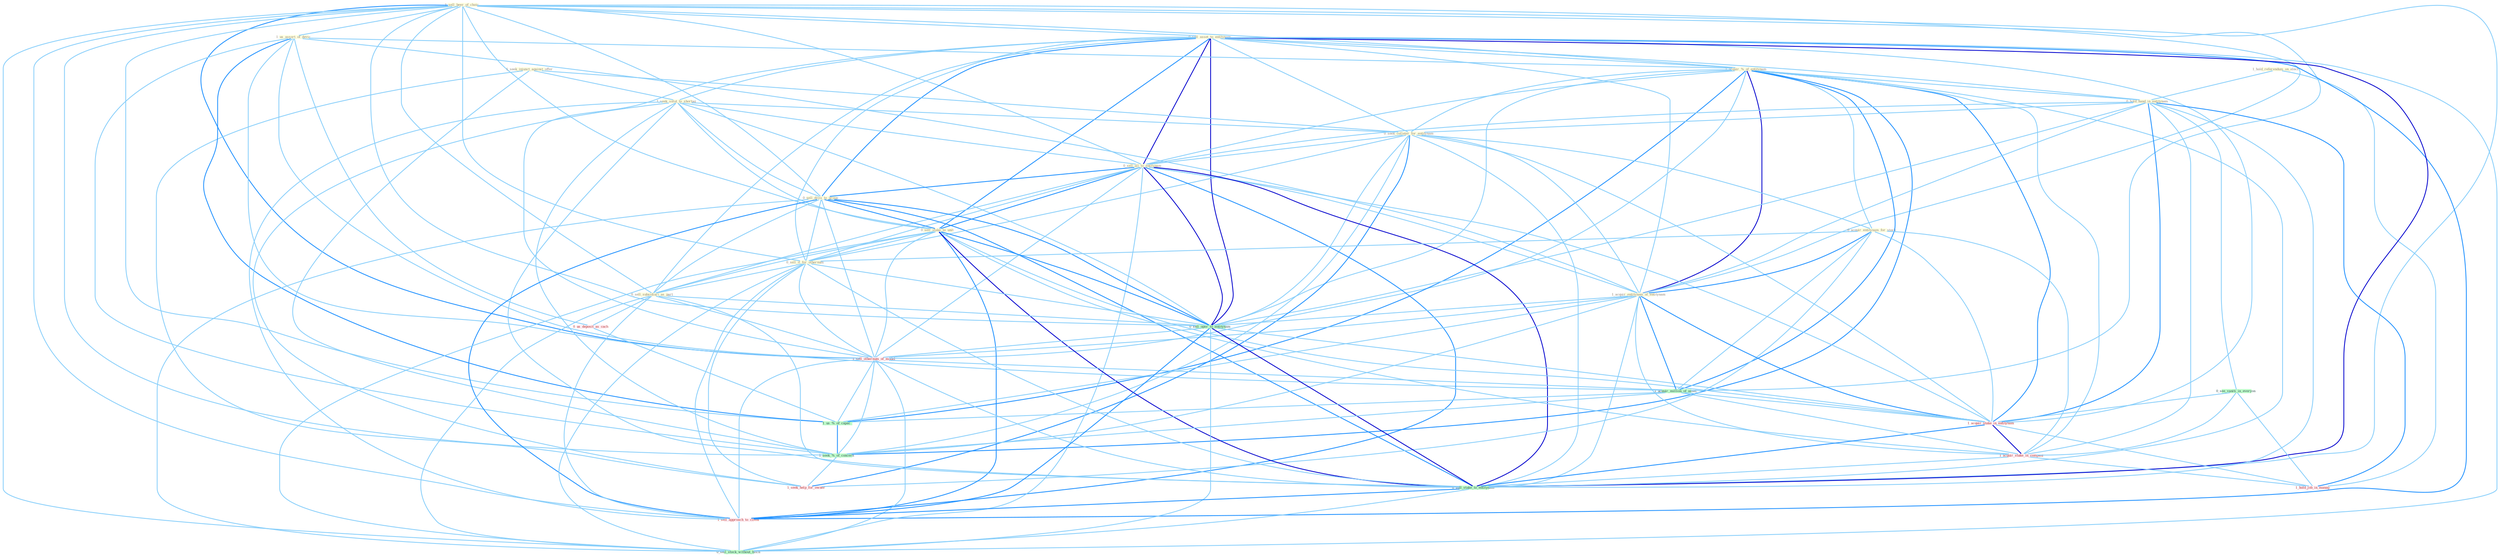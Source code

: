 Graph G{ 
    node
    [shape=polygon,style=filled,width=.5,height=.06,color="#BDFCC9",fixedsize=true,fontsize=4,
    fontcolor="#2f4f4f"];
    {node
    [color="#ffffe0", fontcolor="#8b7d6b"] "1_sell_beer_of_choic " "1_hold_referendum_on_elect " "0_sell_asset_to_entitynam " "1_seek_injunct_against_offer " "1_us_assort_of_devic " "1_acquir_%_of_entitynam " "1_seek_solut_to_shortag " "0_hold_hand_in_entitynam " "0_seek_collater_for_entitynam " "0_sell_all_to_entitynam " "0_sell_divis_to_group " "0_acquir_entitynam_for_stock " "0_sell_stake_to_unit " "0_sell_it_for_othernum " "1_acquir_entitynam_of_entitynam " "0_sell_subsidiari_as_part "}
{node [color="#fff0f5", fontcolor="#b22222"] "1_sell_othernum_of_model " "0_us_deposit_as_cach " "1_acquir_stake_in_entitynam " "1_acquir_stake_in_compani " "1_sell_approach_to_client " "1_hold_job_in_manag " "1_seek_help_for_owner "}
edge [color="#B0E2FF"];

	"1_sell_beer_of_choic " -- "0_sell_asset_to_entitynam " [w="1", color="#87cefa" ];
	"1_sell_beer_of_choic " -- "1_us_assort_of_devic " [w="1", color="#87cefa" ];
	"1_sell_beer_of_choic " -- "1_acquir_%_of_entitynam " [w="1", color="#87cefa" ];
	"1_sell_beer_of_choic " -- "0_sell_all_to_entitynam " [w="1", color="#87cefa" ];
	"1_sell_beer_of_choic " -- "0_sell_divis_to_group " [w="1", color="#87cefa" ];
	"1_sell_beer_of_choic " -- "0_sell_stake_to_unit " [w="1", color="#87cefa" ];
	"1_sell_beer_of_choic " -- "0_sell_it_for_othernum " [w="1", color="#87cefa" ];
	"1_sell_beer_of_choic " -- "1_acquir_entitynam_of_entitynam " [w="1", color="#87cefa" ];
	"1_sell_beer_of_choic " -- "0_sell_subsidiari_as_part " [w="1", color="#87cefa" ];
	"1_sell_beer_of_choic " -- "0_sell_oper_to_entitynam " [w="1", color="#87cefa" ];
	"1_sell_beer_of_choic " -- "1_sell_othernum_of_model " [w="2", color="#1e90ff" , len=0.8];
	"1_sell_beer_of_choic " -- "1_acquir_million_of_asset " [w="1", color="#87cefa" ];
	"1_sell_beer_of_choic " -- "0_sell_stake_to_entitynam " [w="1", color="#87cefa" ];
	"1_sell_beer_of_choic " -- "1_us_%_of_capac " [w="1", color="#87cefa" ];
	"1_sell_beer_of_choic " -- "1_sell_approach_to_client " [w="1", color="#87cefa" ];
	"1_sell_beer_of_choic " -- "0_sell_stock_without_hitch " [w="1", color="#87cefa" ];
	"1_sell_beer_of_choic " -- "1_seek_%_of_concern " [w="1", color="#87cefa" ];
	"1_hold_referendum_on_elect " -- "0_hold_hand_in_entitynam " [w="1", color="#87cefa" ];
	"1_hold_referendum_on_elect " -- "1_hold_job_in_manag " [w="1", color="#87cefa" ];
	"0_sell_asset_to_entitynam " -- "1_acquir_%_of_entitynam " [w="1", color="#87cefa" ];
	"0_sell_asset_to_entitynam " -- "1_seek_solut_to_shortag " [w="1", color="#87cefa" ];
	"0_sell_asset_to_entitynam " -- "0_hold_hand_in_entitynam " [w="1", color="#87cefa" ];
	"0_sell_asset_to_entitynam " -- "0_seek_collater_for_entitynam " [w="1", color="#87cefa" ];
	"0_sell_asset_to_entitynam " -- "0_sell_all_to_entitynam " [w="3", color="#0000cd" , len=0.6];
	"0_sell_asset_to_entitynam " -- "0_sell_divis_to_group " [w="2", color="#1e90ff" , len=0.8];
	"0_sell_asset_to_entitynam " -- "0_sell_stake_to_unit " [w="2", color="#1e90ff" , len=0.8];
	"0_sell_asset_to_entitynam " -- "0_sell_it_for_othernum " [w="1", color="#87cefa" ];
	"0_sell_asset_to_entitynam " -- "1_acquir_entitynam_of_entitynam " [w="1", color="#87cefa" ];
	"0_sell_asset_to_entitynam " -- "0_sell_subsidiari_as_part " [w="1", color="#87cefa" ];
	"0_sell_asset_to_entitynam " -- "0_sell_oper_to_entitynam " [w="3", color="#0000cd" , len=0.6];
	"0_sell_asset_to_entitynam " -- "1_sell_othernum_of_model " [w="1", color="#87cefa" ];
	"0_sell_asset_to_entitynam " -- "1_acquir_stake_in_entitynam " [w="1", color="#87cefa" ];
	"0_sell_asset_to_entitynam " -- "0_sell_stake_to_entitynam " [w="3", color="#0000cd" , len=0.6];
	"0_sell_asset_to_entitynam " -- "1_sell_approach_to_client " [w="2", color="#1e90ff" , len=0.8];
	"0_sell_asset_to_entitynam " -- "0_sell_stock_without_hitch " [w="1", color="#87cefa" ];
	"1_seek_injunct_against_offer " -- "1_seek_solut_to_shortag " [w="1", color="#87cefa" ];
	"1_seek_injunct_against_offer " -- "0_seek_collater_for_entitynam " [w="1", color="#87cefa" ];
	"1_seek_injunct_against_offer " -- "1_seek_%_of_concern " [w="1", color="#87cefa" ];
	"1_seek_injunct_against_offer " -- "1_seek_help_for_owner " [w="1", color="#87cefa" ];
	"1_us_assort_of_devic " -- "1_acquir_%_of_entitynam " [w="1", color="#87cefa" ];
	"1_us_assort_of_devic " -- "1_acquir_entitynam_of_entitynam " [w="1", color="#87cefa" ];
	"1_us_assort_of_devic " -- "1_sell_othernum_of_model " [w="1", color="#87cefa" ];
	"1_us_assort_of_devic " -- "1_acquir_million_of_asset " [w="1", color="#87cefa" ];
	"1_us_assort_of_devic " -- "0_us_deposit_as_cach " [w="1", color="#87cefa" ];
	"1_us_assort_of_devic " -- "1_us_%_of_capac " [w="2", color="#1e90ff" , len=0.8];
	"1_us_assort_of_devic " -- "1_seek_%_of_concern " [w="1", color="#87cefa" ];
	"1_acquir_%_of_entitynam " -- "0_hold_hand_in_entitynam " [w="1", color="#87cefa" ];
	"1_acquir_%_of_entitynam " -- "0_seek_collater_for_entitynam " [w="1", color="#87cefa" ];
	"1_acquir_%_of_entitynam " -- "0_sell_all_to_entitynam " [w="1", color="#87cefa" ];
	"1_acquir_%_of_entitynam " -- "0_acquir_entitynam_for_stock " [w="1", color="#87cefa" ];
	"1_acquir_%_of_entitynam " -- "1_acquir_entitynam_of_entitynam " [w="3", color="#0000cd" , len=0.6];
	"1_acquir_%_of_entitynam " -- "0_sell_oper_to_entitynam " [w="1", color="#87cefa" ];
	"1_acquir_%_of_entitynam " -- "1_sell_othernum_of_model " [w="1", color="#87cefa" ];
	"1_acquir_%_of_entitynam " -- "1_acquir_million_of_asset " [w="2", color="#1e90ff" , len=0.8];
	"1_acquir_%_of_entitynam " -- "1_acquir_stake_in_entitynam " [w="2", color="#1e90ff" , len=0.8];
	"1_acquir_%_of_entitynam " -- "1_acquir_stake_in_compani " [w="1", color="#87cefa" ];
	"1_acquir_%_of_entitynam " -- "0_sell_stake_to_entitynam " [w="1", color="#87cefa" ];
	"1_acquir_%_of_entitynam " -- "1_us_%_of_capac " [w="2", color="#1e90ff" , len=0.8];
	"1_acquir_%_of_entitynam " -- "1_seek_%_of_concern " [w="2", color="#1e90ff" , len=0.8];
	"1_seek_solut_to_shortag " -- "0_seek_collater_for_entitynam " [w="1", color="#87cefa" ];
	"1_seek_solut_to_shortag " -- "0_sell_all_to_entitynam " [w="1", color="#87cefa" ];
	"1_seek_solut_to_shortag " -- "0_sell_divis_to_group " [w="1", color="#87cefa" ];
	"1_seek_solut_to_shortag " -- "0_sell_stake_to_unit " [w="1", color="#87cefa" ];
	"1_seek_solut_to_shortag " -- "0_sell_oper_to_entitynam " [w="1", color="#87cefa" ];
	"1_seek_solut_to_shortag " -- "0_sell_stake_to_entitynam " [w="1", color="#87cefa" ];
	"1_seek_solut_to_shortag " -- "1_sell_approach_to_client " [w="1", color="#87cefa" ];
	"1_seek_solut_to_shortag " -- "1_seek_%_of_concern " [w="1", color="#87cefa" ];
	"1_seek_solut_to_shortag " -- "1_seek_help_for_owner " [w="1", color="#87cefa" ];
	"0_hold_hand_in_entitynam " -- "0_seek_collater_for_entitynam " [w="1", color="#87cefa" ];
	"0_hold_hand_in_entitynam " -- "0_sell_all_to_entitynam " [w="1", color="#87cefa" ];
	"0_hold_hand_in_entitynam " -- "1_acquir_entitynam_of_entitynam " [w="1", color="#87cefa" ];
	"0_hold_hand_in_entitynam " -- "0_sell_oper_to_entitynam " [w="1", color="#87cefa" ];
	"0_hold_hand_in_entitynam " -- "0_see_vaniti_in_everyon " [w="1", color="#87cefa" ];
	"0_hold_hand_in_entitynam " -- "1_acquir_stake_in_entitynam " [w="2", color="#1e90ff" , len=0.8];
	"0_hold_hand_in_entitynam " -- "1_acquir_stake_in_compani " [w="1", color="#87cefa" ];
	"0_hold_hand_in_entitynam " -- "0_sell_stake_to_entitynam " [w="1", color="#87cefa" ];
	"0_hold_hand_in_entitynam " -- "1_hold_job_in_manag " [w="2", color="#1e90ff" , len=0.8];
	"0_seek_collater_for_entitynam " -- "0_sell_all_to_entitynam " [w="1", color="#87cefa" ];
	"0_seek_collater_for_entitynam " -- "0_acquir_entitynam_for_stock " [w="1", color="#87cefa" ];
	"0_seek_collater_for_entitynam " -- "0_sell_it_for_othernum " [w="1", color="#87cefa" ];
	"0_seek_collater_for_entitynam " -- "1_acquir_entitynam_of_entitynam " [w="1", color="#87cefa" ];
	"0_seek_collater_for_entitynam " -- "0_sell_oper_to_entitynam " [w="1", color="#87cefa" ];
	"0_seek_collater_for_entitynam " -- "1_acquir_stake_in_entitynam " [w="1", color="#87cefa" ];
	"0_seek_collater_for_entitynam " -- "0_sell_stake_to_entitynam " [w="1", color="#87cefa" ];
	"0_seek_collater_for_entitynam " -- "1_seek_%_of_concern " [w="1", color="#87cefa" ];
	"0_seek_collater_for_entitynam " -- "1_seek_help_for_owner " [w="2", color="#1e90ff" , len=0.8];
	"0_sell_all_to_entitynam " -- "0_sell_divis_to_group " [w="2", color="#1e90ff" , len=0.8];
	"0_sell_all_to_entitynam " -- "0_sell_stake_to_unit " [w="2", color="#1e90ff" , len=0.8];
	"0_sell_all_to_entitynam " -- "0_sell_it_for_othernum " [w="1", color="#87cefa" ];
	"0_sell_all_to_entitynam " -- "1_acquir_entitynam_of_entitynam " [w="1", color="#87cefa" ];
	"0_sell_all_to_entitynam " -- "0_sell_subsidiari_as_part " [w="1", color="#87cefa" ];
	"0_sell_all_to_entitynam " -- "0_sell_oper_to_entitynam " [w="3", color="#0000cd" , len=0.6];
	"0_sell_all_to_entitynam " -- "1_sell_othernum_of_model " [w="1", color="#87cefa" ];
	"0_sell_all_to_entitynam " -- "1_acquir_stake_in_entitynam " [w="1", color="#87cefa" ];
	"0_sell_all_to_entitynam " -- "0_sell_stake_to_entitynam " [w="3", color="#0000cd" , len=0.6];
	"0_sell_all_to_entitynam " -- "1_sell_approach_to_client " [w="2", color="#1e90ff" , len=0.8];
	"0_sell_all_to_entitynam " -- "0_sell_stock_without_hitch " [w="1", color="#87cefa" ];
	"0_sell_divis_to_group " -- "0_sell_stake_to_unit " [w="2", color="#1e90ff" , len=0.8];
	"0_sell_divis_to_group " -- "0_sell_it_for_othernum " [w="1", color="#87cefa" ];
	"0_sell_divis_to_group " -- "0_sell_subsidiari_as_part " [w="1", color="#87cefa" ];
	"0_sell_divis_to_group " -- "0_sell_oper_to_entitynam " [w="2", color="#1e90ff" , len=0.8];
	"0_sell_divis_to_group " -- "1_sell_othernum_of_model " [w="1", color="#87cefa" ];
	"0_sell_divis_to_group " -- "0_sell_stake_to_entitynam " [w="2", color="#1e90ff" , len=0.8];
	"0_sell_divis_to_group " -- "1_sell_approach_to_client " [w="2", color="#1e90ff" , len=0.8];
	"0_sell_divis_to_group " -- "0_sell_stock_without_hitch " [w="1", color="#87cefa" ];
	"0_acquir_entitynam_for_stock " -- "0_sell_it_for_othernum " [w="1", color="#87cefa" ];
	"0_acquir_entitynam_for_stock " -- "1_acquir_entitynam_of_entitynam " [w="2", color="#1e90ff" , len=0.8];
	"0_acquir_entitynam_for_stock " -- "1_acquir_million_of_asset " [w="1", color="#87cefa" ];
	"0_acquir_entitynam_for_stock " -- "1_acquir_stake_in_entitynam " [w="1", color="#87cefa" ];
	"0_acquir_entitynam_for_stock " -- "1_acquir_stake_in_compani " [w="1", color="#87cefa" ];
	"0_acquir_entitynam_for_stock " -- "1_seek_help_for_owner " [w="1", color="#87cefa" ];
	"0_sell_stake_to_unit " -- "0_sell_it_for_othernum " [w="1", color="#87cefa" ];
	"0_sell_stake_to_unit " -- "0_sell_subsidiari_as_part " [w="1", color="#87cefa" ];
	"0_sell_stake_to_unit " -- "0_sell_oper_to_entitynam " [w="2", color="#1e90ff" , len=0.8];
	"0_sell_stake_to_unit " -- "1_sell_othernum_of_model " [w="1", color="#87cefa" ];
	"0_sell_stake_to_unit " -- "1_acquir_stake_in_entitynam " [w="1", color="#87cefa" ];
	"0_sell_stake_to_unit " -- "1_acquir_stake_in_compani " [w="1", color="#87cefa" ];
	"0_sell_stake_to_unit " -- "0_sell_stake_to_entitynam " [w="3", color="#0000cd" , len=0.6];
	"0_sell_stake_to_unit " -- "1_sell_approach_to_client " [w="2", color="#1e90ff" , len=0.8];
	"0_sell_stake_to_unit " -- "0_sell_stock_without_hitch " [w="1", color="#87cefa" ];
	"0_sell_it_for_othernum " -- "0_sell_subsidiari_as_part " [w="1", color="#87cefa" ];
	"0_sell_it_for_othernum " -- "0_sell_oper_to_entitynam " [w="1", color="#87cefa" ];
	"0_sell_it_for_othernum " -- "1_sell_othernum_of_model " [w="1", color="#87cefa" ];
	"0_sell_it_for_othernum " -- "0_sell_stake_to_entitynam " [w="1", color="#87cefa" ];
	"0_sell_it_for_othernum " -- "1_sell_approach_to_client " [w="1", color="#87cefa" ];
	"0_sell_it_for_othernum " -- "0_sell_stock_without_hitch " [w="1", color="#87cefa" ];
	"0_sell_it_for_othernum " -- "1_seek_help_for_owner " [w="1", color="#87cefa" ];
	"1_acquir_entitynam_of_entitynam " -- "0_sell_oper_to_entitynam " [w="1", color="#87cefa" ];
	"1_acquir_entitynam_of_entitynam " -- "1_sell_othernum_of_model " [w="1", color="#87cefa" ];
	"1_acquir_entitynam_of_entitynam " -- "1_acquir_million_of_asset " [w="2", color="#1e90ff" , len=0.8];
	"1_acquir_entitynam_of_entitynam " -- "1_acquir_stake_in_entitynam " [w="2", color="#1e90ff" , len=0.8];
	"1_acquir_entitynam_of_entitynam " -- "1_acquir_stake_in_compani " [w="1", color="#87cefa" ];
	"1_acquir_entitynam_of_entitynam " -- "0_sell_stake_to_entitynam " [w="1", color="#87cefa" ];
	"1_acquir_entitynam_of_entitynam " -- "1_us_%_of_capac " [w="1", color="#87cefa" ];
	"1_acquir_entitynam_of_entitynam " -- "1_seek_%_of_concern " [w="1", color="#87cefa" ];
	"0_sell_subsidiari_as_part " -- "0_sell_oper_to_entitynam " [w="1", color="#87cefa" ];
	"0_sell_subsidiari_as_part " -- "1_sell_othernum_of_model " [w="1", color="#87cefa" ];
	"0_sell_subsidiari_as_part " -- "0_us_deposit_as_cach " [w="1", color="#87cefa" ];
	"0_sell_subsidiari_as_part " -- "0_sell_stake_to_entitynam " [w="1", color="#87cefa" ];
	"0_sell_subsidiari_as_part " -- "1_sell_approach_to_client " [w="1", color="#87cefa" ];
	"0_sell_subsidiari_as_part " -- "0_sell_stock_without_hitch " [w="1", color="#87cefa" ];
	"0_sell_oper_to_entitynam " -- "1_sell_othernum_of_model " [w="1", color="#87cefa" ];
	"0_sell_oper_to_entitynam " -- "1_acquir_stake_in_entitynam " [w="1", color="#87cefa" ];
	"0_sell_oper_to_entitynam " -- "0_sell_stake_to_entitynam " [w="3", color="#0000cd" , len=0.6];
	"0_sell_oper_to_entitynam " -- "1_sell_approach_to_client " [w="2", color="#1e90ff" , len=0.8];
	"0_sell_oper_to_entitynam " -- "0_sell_stock_without_hitch " [w="1", color="#87cefa" ];
	"1_sell_othernum_of_model " -- "1_acquir_million_of_asset " [w="1", color="#87cefa" ];
	"1_sell_othernum_of_model " -- "0_sell_stake_to_entitynam " [w="1", color="#87cefa" ];
	"1_sell_othernum_of_model " -- "1_us_%_of_capac " [w="1", color="#87cefa" ];
	"1_sell_othernum_of_model " -- "1_sell_approach_to_client " [w="1", color="#87cefa" ];
	"1_sell_othernum_of_model " -- "0_sell_stock_without_hitch " [w="1", color="#87cefa" ];
	"1_sell_othernum_of_model " -- "1_seek_%_of_concern " [w="1", color="#87cefa" ];
	"0_see_vaniti_in_everyon " -- "1_acquir_stake_in_entitynam " [w="1", color="#87cefa" ];
	"0_see_vaniti_in_everyon " -- "1_acquir_stake_in_compani " [w="1", color="#87cefa" ];
	"0_see_vaniti_in_everyon " -- "1_hold_job_in_manag " [w="1", color="#87cefa" ];
	"1_acquir_million_of_asset " -- "1_acquir_stake_in_entitynam " [w="1", color="#87cefa" ];
	"1_acquir_million_of_asset " -- "1_acquir_stake_in_compani " [w="1", color="#87cefa" ];
	"1_acquir_million_of_asset " -- "1_us_%_of_capac " [w="1", color="#87cefa" ];
	"1_acquir_million_of_asset " -- "1_seek_%_of_concern " [w="1", color="#87cefa" ];
	"0_us_deposit_as_cach " -- "1_us_%_of_capac " [w="1", color="#87cefa" ];
	"1_acquir_stake_in_entitynam " -- "1_acquir_stake_in_compani " [w="3", color="#0000cd" , len=0.6];
	"1_acquir_stake_in_entitynam " -- "0_sell_stake_to_entitynam " [w="2", color="#1e90ff" , len=0.8];
	"1_acquir_stake_in_entitynam " -- "1_hold_job_in_manag " [w="1", color="#87cefa" ];
	"1_acquir_stake_in_compani " -- "0_sell_stake_to_entitynam " [w="1", color="#87cefa" ];
	"1_acquir_stake_in_compani " -- "1_hold_job_in_manag " [w="1", color="#87cefa" ];
	"0_sell_stake_to_entitynam " -- "1_sell_approach_to_client " [w="2", color="#1e90ff" , len=0.8];
	"0_sell_stake_to_entitynam " -- "0_sell_stock_without_hitch " [w="1", color="#87cefa" ];
	"1_us_%_of_capac " -- "1_seek_%_of_concern " [w="2", color="#1e90ff" , len=0.8];
	"1_sell_approach_to_client " -- "0_sell_stock_without_hitch " [w="1", color="#87cefa" ];
	"1_seek_%_of_concern " -- "1_seek_help_for_owner " [w="1", color="#87cefa" ];
}